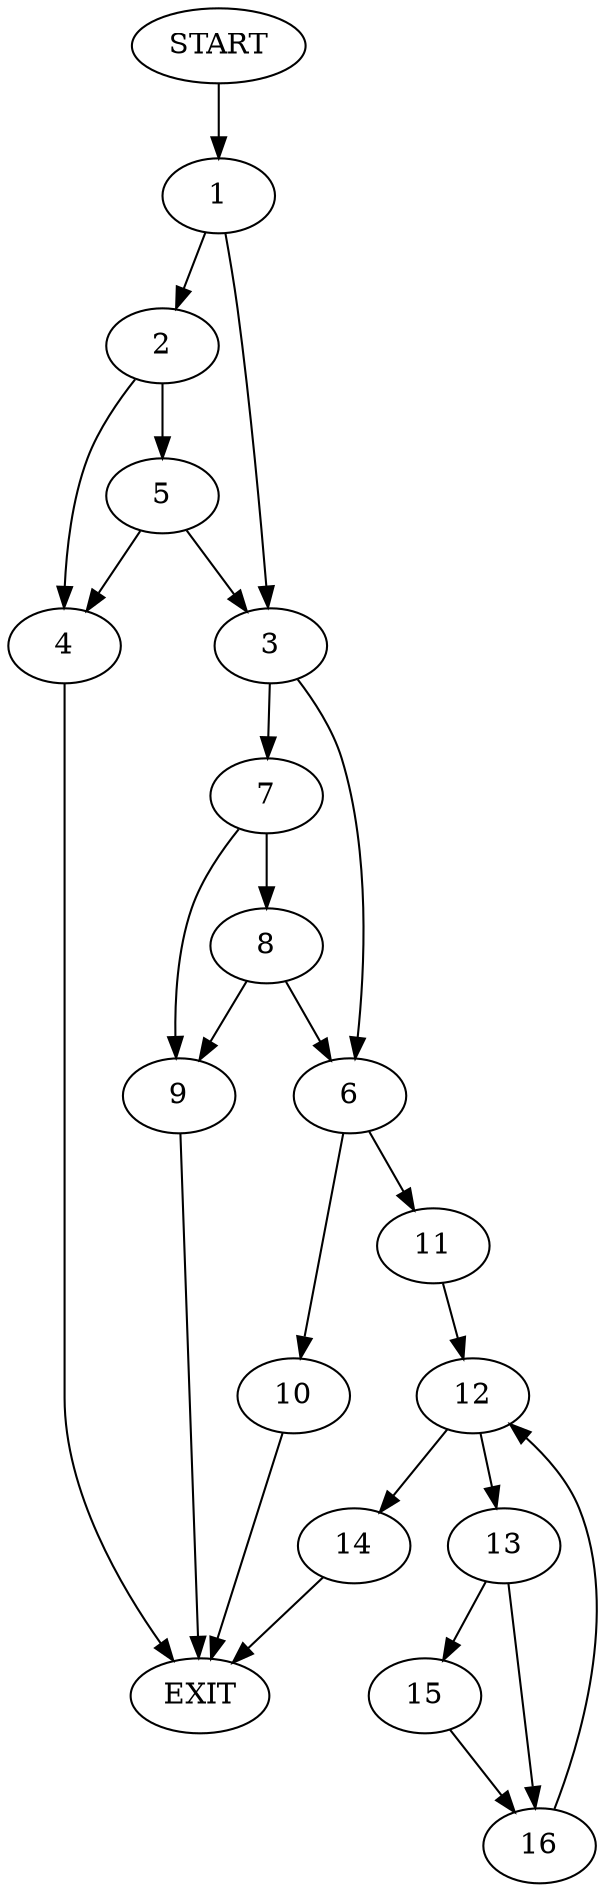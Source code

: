 digraph {
0 [label="START"]
17 [label="EXIT"]
0 -> 1
1 -> 2
1 -> 3
2 -> 4
2 -> 5
3 -> 6
3 -> 7
5 -> 3
5 -> 4
4 -> 17
7 -> 8
7 -> 9
6 -> 10
6 -> 11
9 -> 17
8 -> 6
8 -> 9
11 -> 12
10 -> 17
12 -> 13
12 -> 14
13 -> 15
13 -> 16
14 -> 17
15 -> 16
16 -> 12
}
